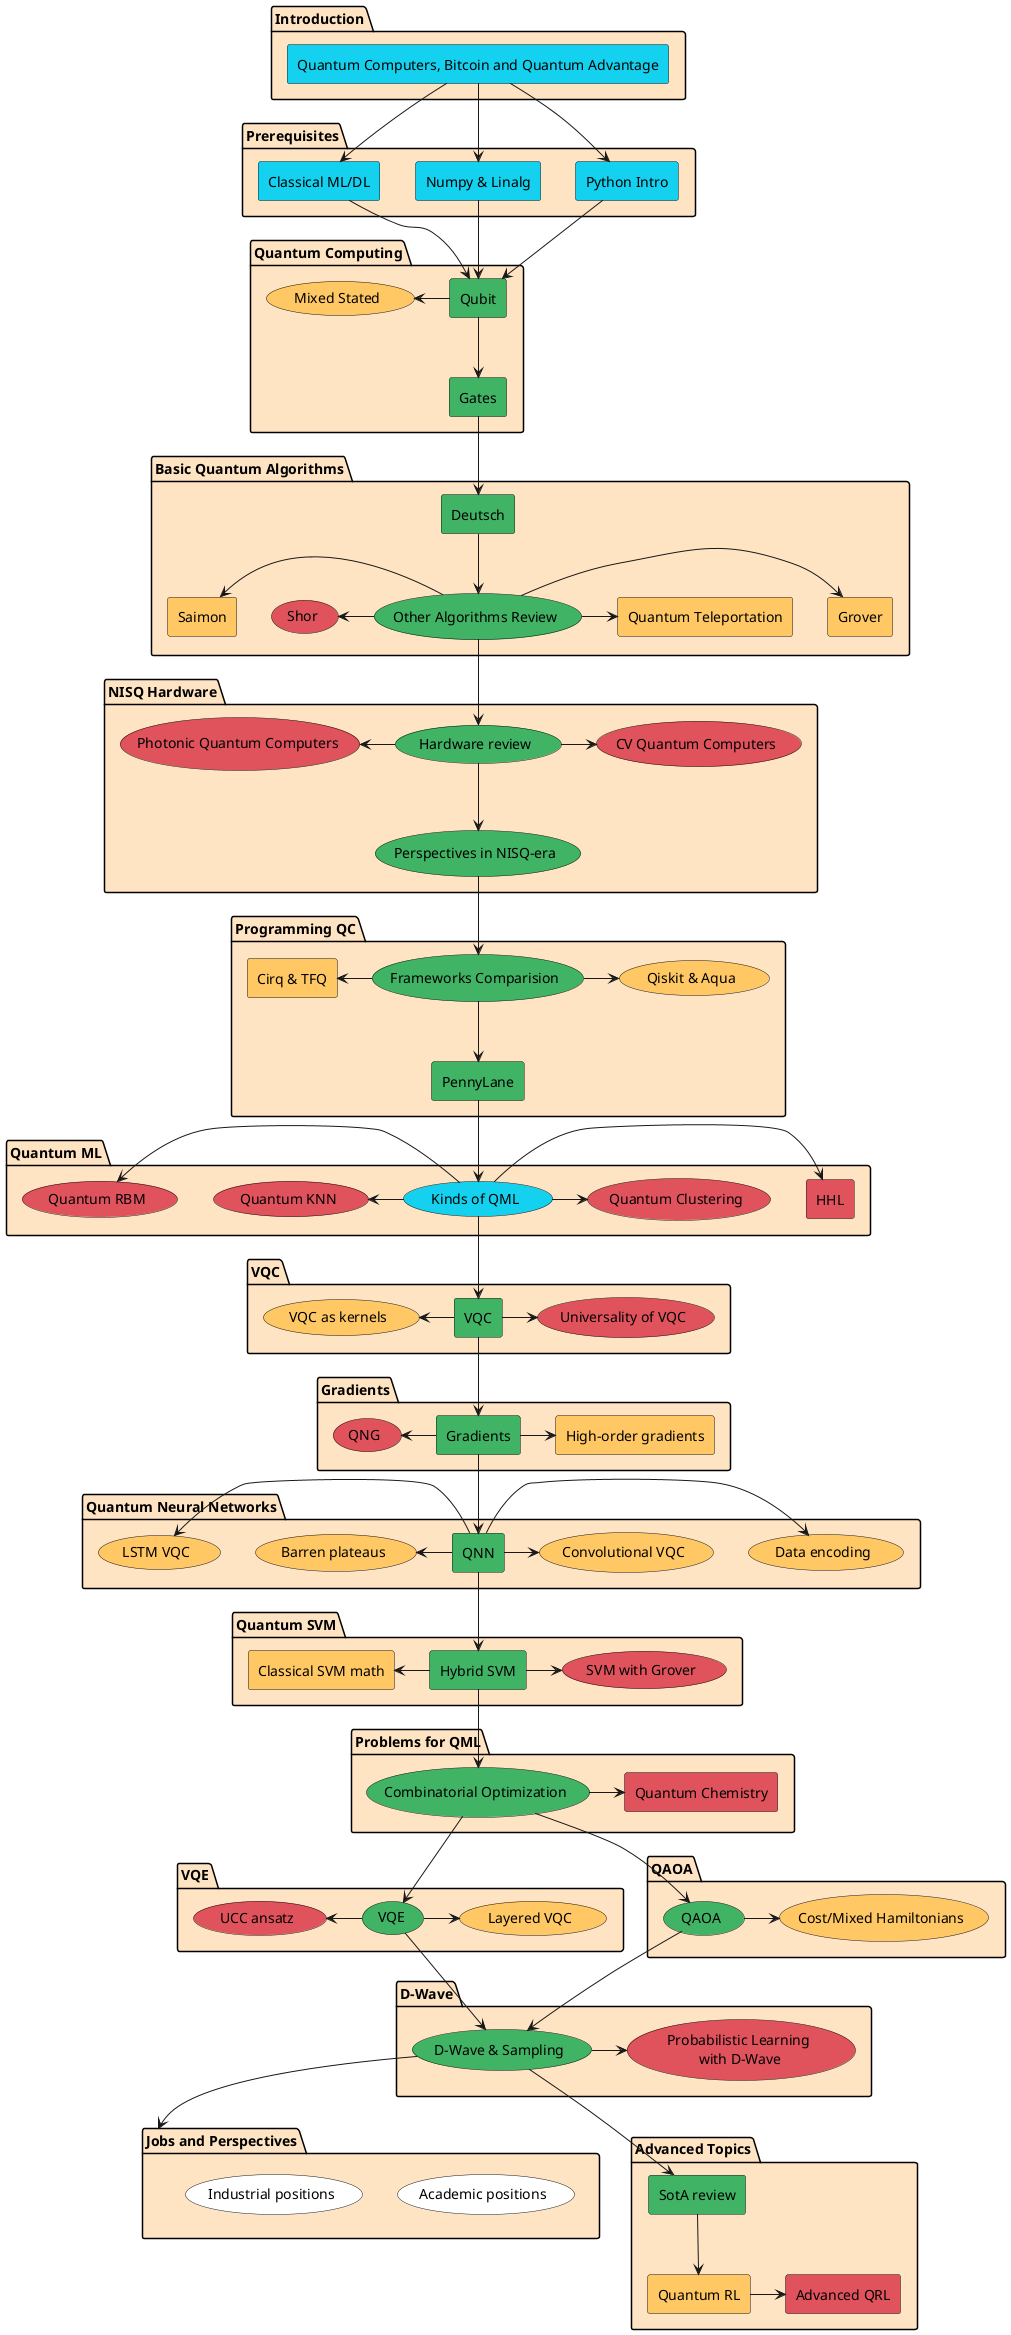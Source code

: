 @startuml
package "Introduction" #Bisque {
        rectangle "Quantum Computers, Bitcoin and Quantum Advantage" as intro1 #14D2EF
}

package "Prerequisites" #Bisque {
        rectangle "Python Intro" as python #14D2EF
        rectangle "Numpy & Linalg" as numpy #14D2EF
        rectangle "Classical ML/DL" as ml #14D2EF
}

package "Quantum Computing" as qci #Bisque {
        rectangle "Qubit" as qubit #40B464
        rectangle "Gates" as gates #40B464
        usecase "Mixed Stated" as mixed #FFC864
}

package "Basic Quantum Algorithms" as qalgo #Bisque {
        rectangle "Deutsch" as deutsch #40B464
        usecase "Other Algorithms Review" as advanced_algos #40B464
        rectangle "Grover" as grover #FFC864
        rectangle "Quantum Teleportation" as qtp #FFC864
        rectangle "Saimon" as saimon #FFC864
        usecase "Shor" as shor #E0535C
}

package "NISQ Hardware" #Bisque {
        usecase "Hardware review" as review #40B464
        usecase "Perspectives in NISQ-era" as nisq #40B464
        usecase "Photonic Quantum Computers" as photonic #E0535C
        usecase "CV Quantum Computers" as cvq #E0535C
}

package "Programming QC" #Bisque {
        usecase "Frameworks Comparision" as progcomparision #40B464
        rectangle "PennyLane" as pennylane #40B464
        usecase "Qiskit & Aqua" as qiskit #FFC864
        rectangle "Cirq & TFQ" as cirq #FFC864
}

package "Quantum ML" #Bisque {
        usecase "Kinds of QML" as qml_general #14D2EF
        rectangle "HHL" as hhl #E0535C
        usecase "Quantum KNN" as qknn #E0535C
        usecase "Quantum Clustering" as qclustering #E0535C
        usecase "Quantum RBM" as qrbm #E0535C
}

package "VQC" #Bisque {
        rectangle "VQC" as vqc #40B464
        usecase "VQC as kernels" as kernelvqc #FFC864
        usecase "Universality of VQC" as univvqc #E0535C
}

package "Gradients" #Bisque {
        rectangle "Gradients" as grad #40B464
        rectangle "High-order gradients" as hograd #FFC864
        usecase "QNG" as qng #E0535C
}

package "Quantum Neural Networks" #Bisque {
        rectangle "QNN" as qnn #40B464
        usecase "Barren plateaus" as barren #FFC864
        usecase "Data encoding" as encoding #FFC864
        usecase "Convolutional VQC" as convvqc #FFC864
        usecase "LSTM VQC" as lstm #FFC864
}

package "Quantum SVM" #Bisque {
        rectangle "Hybrid SVM" as hsvm #40B464
        rectangle "Classical SVM math" as csvm #FFC864
        usecase "SVM with Grover" as gsvm #E0535C
}

package "Problems for QML" #Bisque {
        usecase "Combinatorial Optimization" as copt #40B464
        rectangle "Quantum Chemistry" as qchem #E0535C
}

package "VQE" #Bisque {
        usecase "VQE" as vqe #40B464
        usecase "Layered VQC" as lvqe #FFC864
        usecase "UCC ansatz" as uuc #E0535C
}

package "QAOA" #Bisque {
        usecase "QAOA" as qaoa #40B464
        usecase "Cost/Mixed Hamiltonians" as hams #FFC864
}

package "D-Wave" #Bisque {
        usecase "D-Wave & Sampling" as dwave #40B464
        usecase "Probabilistic Learning\n with D-Wave" as probml #E0535C
}

package "Jobs and Perspectives" as jobs #Bisque {
        usecase "Academic positions" as academic #White
        usecase "Industrial positions" as industrial #White
}

package "Advanced Topics" as adv #Bisque {
        rectangle "SotA review" as sota #40B464
        rectangle "Quantum RL" as qrl #FFC864
        rectangle "Advanced QRL" as aqrl #E0535C
}

intro1 --> python
intro1 --> numpy
intro1 --> ml

python --> qubit
numpy --> qubit
ml --> qubit

qubit --> gates
mixed <- qubit
gates --> deutsch

deutsch --> advanced_algos
advanced_algos -> grover
shor <- advanced_algos
advanced_algos -> qtp
saimon <- advanced_algos

advanced_algos --> review
review --> nisq
photonic <- review
review -> cvq

nisq --> progcomparision
progcomparision --> pennylane
cirq <- progcomparision
progcomparision -> qiskit

pennylane --> qml_general

qml_general -> hhl
qknn <- qml_general
qml_general -> qclustering
qrbm <- qml_general

qml_general --> vqc
kernelvqc <- vqc
vqc -> univvqc

vqc --> grad
qng <- grad
grad -> hograd

grad --> qnn
barren <- qnn
qnn -> encoding
lstm <- qnn
qnn -> convvqc

qnn --> hsvm
csvm <- hsvm
hsvm -> gsvm

hsvm --> copt
copt -> qchem

copt --> vqe
uuc <- vqe
vqe -> lvqe

copt --> qaoa
qaoa -> hams

qaoa --> dwave
vqe --> dwave
dwave -> probml

dwave --> jobs

dwave --> sota
sota --> qrl
qrl -> aqrl

@enduml
